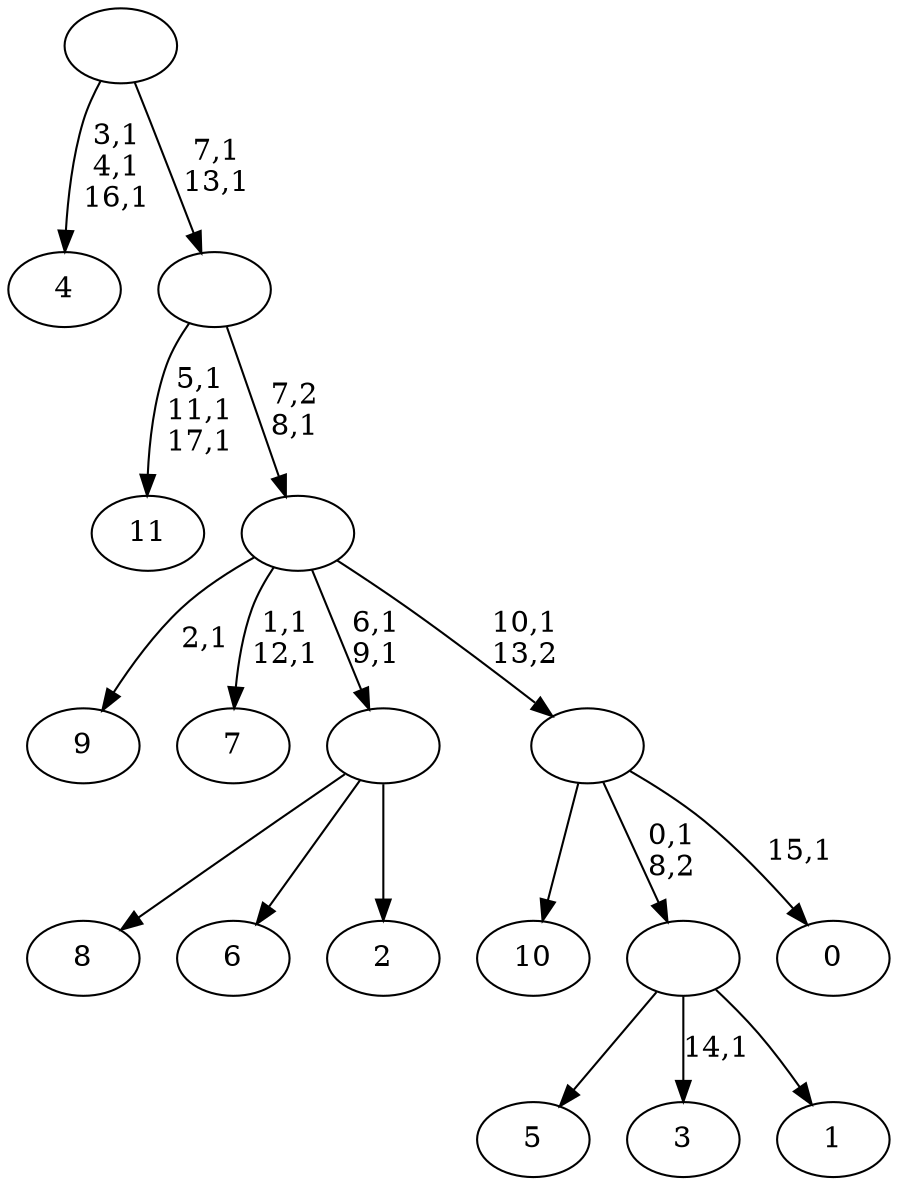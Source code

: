 digraph T {
	30 [label="11"]
	26 [label="10"]
	25 [label="9"]
	23 [label="8"]
	22 [label="7"]
	19 [label="6"]
	18 [label="5"]
	17 [label="4"]
	13 [label="3"]
	11 [label="2"]
	10 [label=""]
	8 [label="1"]
	7 [label=""]
	6 [label="0"]
	4 [label=""]
	3 [label=""]
	2 [label=""]
	0 [label=""]
	10 -> 23 [label=""]
	10 -> 19 [label=""]
	10 -> 11 [label=""]
	7 -> 13 [label="14,1"]
	7 -> 18 [label=""]
	7 -> 8 [label=""]
	4 -> 6 [label="15,1"]
	4 -> 26 [label=""]
	4 -> 7 [label="0,1\n8,2"]
	3 -> 10 [label="6,1\n9,1"]
	3 -> 22 [label="1,1\n12,1"]
	3 -> 25 [label="2,1"]
	3 -> 4 [label="10,1\n13,2"]
	2 -> 30 [label="5,1\n11,1\n17,1"]
	2 -> 3 [label="7,2\n8,1"]
	0 -> 2 [label="7,1\n13,1"]
	0 -> 17 [label="3,1\n4,1\n16,1"]
}
